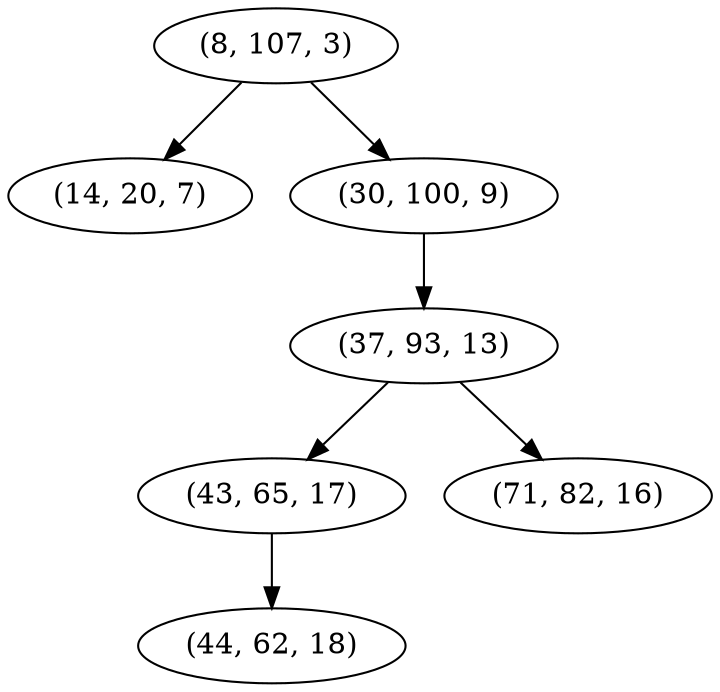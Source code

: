 digraph tree {
    "(8, 107, 3)";
    "(14, 20, 7)";
    "(30, 100, 9)";
    "(37, 93, 13)";
    "(43, 65, 17)";
    "(44, 62, 18)";
    "(71, 82, 16)";
    "(8, 107, 3)" -> "(14, 20, 7)";
    "(8, 107, 3)" -> "(30, 100, 9)";
    "(30, 100, 9)" -> "(37, 93, 13)";
    "(37, 93, 13)" -> "(43, 65, 17)";
    "(37, 93, 13)" -> "(71, 82, 16)";
    "(43, 65, 17)" -> "(44, 62, 18)";
}
